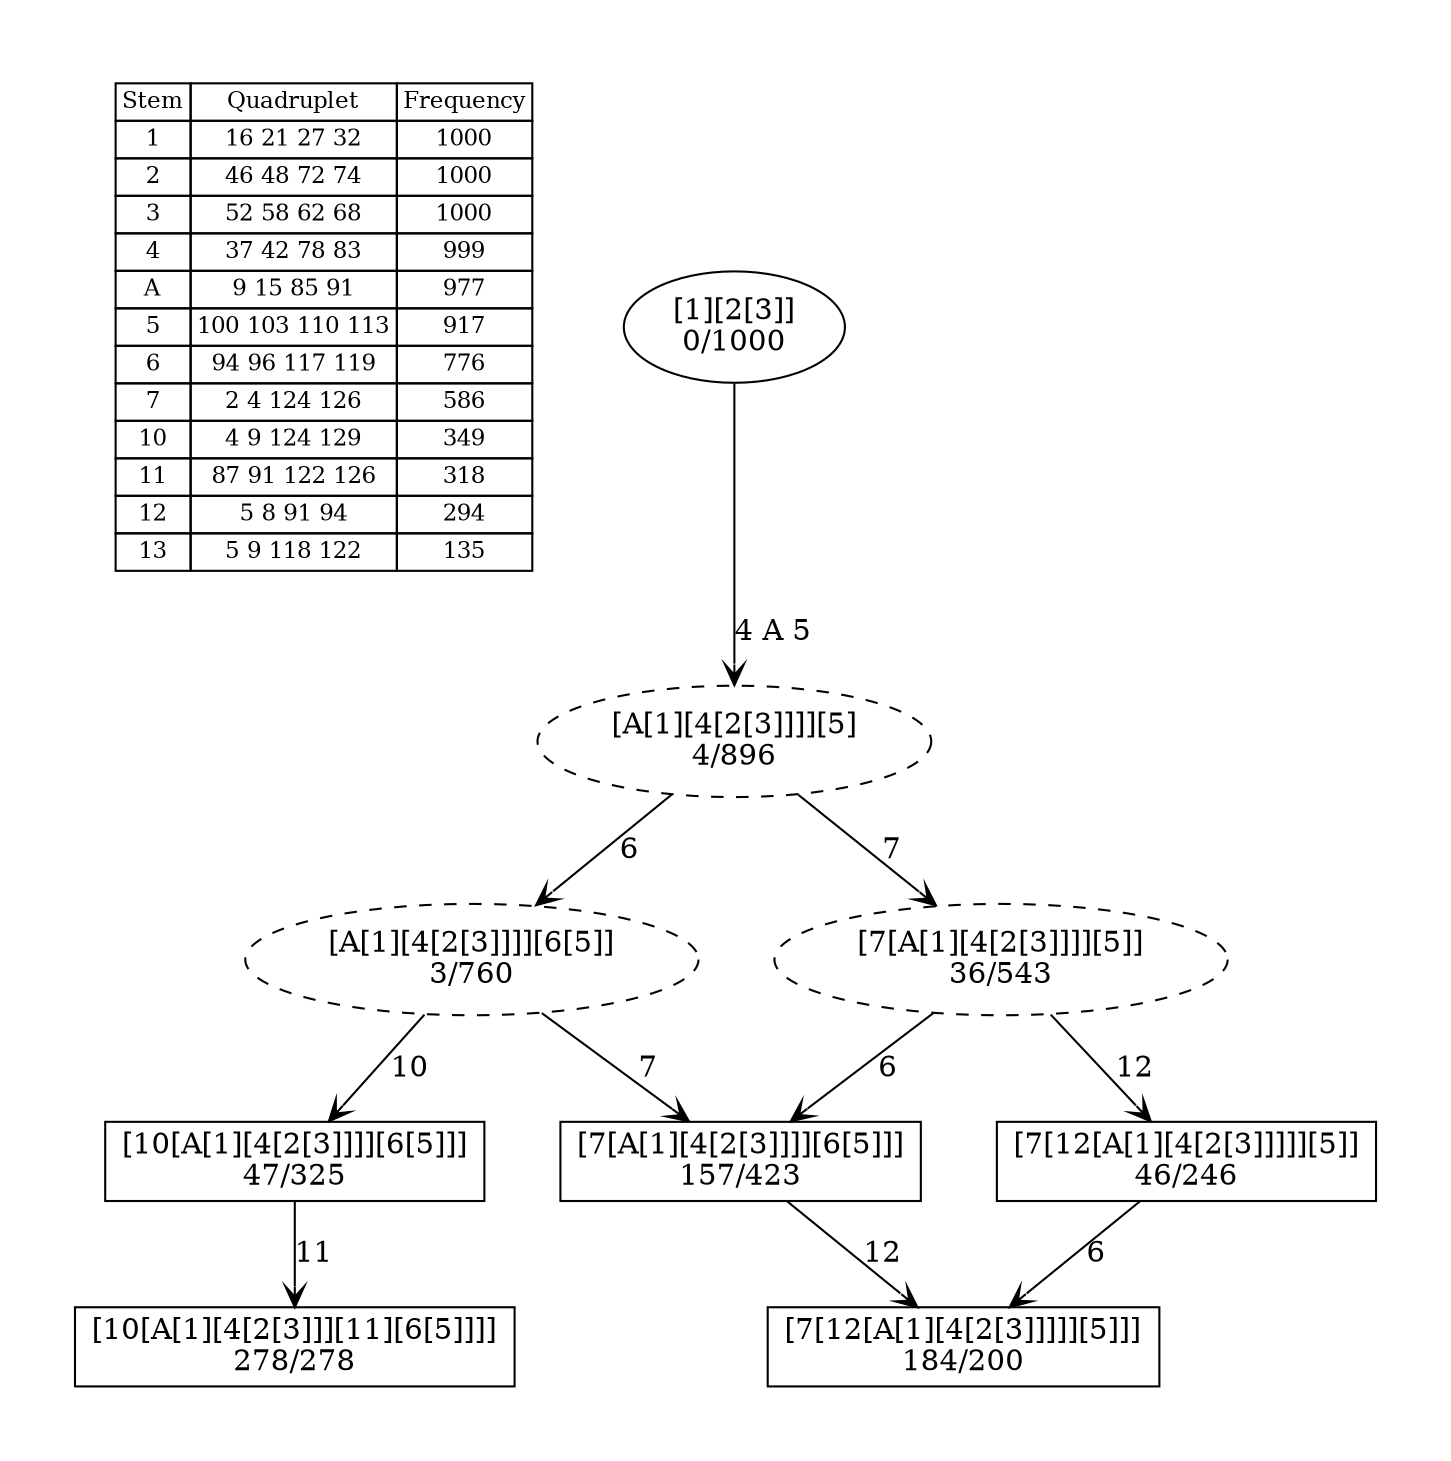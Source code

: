 digraph G {
	pad = 0.5;
	nodesep = 0.5;
"legend" [label = < <table border="0" cellborder="1" cellspacing="0"><tr><td>Stem</td><td>Quadruplet</td><td>Frequency</td></tr>
<tr><td>1</td><td>16 21 27 32</td><td>1000</td></tr>
<tr><td>2</td><td>46 48 72 74</td><td>1000</td></tr>
<tr><td>3</td><td>52 58 62 68</td><td>1000</td></tr>
<tr><td>4</td><td>37 42 78 83</td><td>999</td></tr>
<tr><td>A</td><td>9 15 85 91</td><td>977</td></tr>
<tr><td>5</td><td>100 103 110 113</td><td>917</td></tr>
<tr><td>6</td><td>94 96 117 119</td><td>776</td></tr>
<tr><td>7</td><td>2 4 124 126</td><td>586</td></tr>
<tr><td>10</td><td>4 9 124 129</td><td>349</td></tr>
<tr><td>11</td><td>87 91 122 126</td><td>318</td></tr>
<tr><td>12</td><td>5 8 91 94</td><td>294</td></tr>
<tr><td>13</td><td>5 9 118 122</td><td>135</td></tr>
</table>>, shape = plaintext, fontsize=11];
"1 2 3 4 A 5 6 10 11 " [shape = box];
"1 2 3 4 A 5 6 7 12 " [shape = box];
"1 2 3 4 A 5 6 7 " [shape = box];
"1 2 3 4 A 5 6 10 " [shape = box];
"1 2 3 4 A 5 7 12 " [shape = box];
"1 2 3 4 A 5 6 " [style = dashed];
"1 2 3 4 A 5 " [style = dashed];
"1 2 3 4 A 5 7 " [style = dashed];
"1 2 3 4 A 5 6 10 11 " [label = "[10[A[1][4[2[3]]][11][6[5]]]]\n278/278"];
"1 2 3 4 A 5 6 7 12 " [label = "[7[12[A[1][4[2[3]]]]][5]]]\n184/200"];
"1 2 3 4 A 5 6 7 " [label = "[7[A[1][4[2[3]]]][6[5]]]\n157/423"];
"1 2 3 4 A 5 6 10 " [label = "[10[A[1][4[2[3]]]][6[5]]]\n47/325"];
"1 2 3 4 A 5 7 12 " [label = "[7[12[A[1][4[2[3]]]]][5]]\n46/246"];
"1 2 3 4 A 5 6 " [label = "[A[1][4[2[3]]]][6[5]]\n3/760"];
"1 2 3 4 A 5 " [label = "[A[1][4[2[3]]]][5]\n4/896"];
"1 2 3 4 A 5 7 " [label = "[7[A[1][4[2[3]]]][5]]\n36/543"];
"1 2 3 " [label = "[1][2[3]]\n0/1000"];
"1 2 3 4 A 5 6 7 " -> "1 2 3 4 A 5 6 7 12 " [label = "12 ", arrowhead = vee];
"1 2 3 4 A 5 6 10 " -> "1 2 3 4 A 5 6 10 11 " [label = "11 ", arrowhead = vee];
"1 2 3 4 A 5 7 12 " -> "1 2 3 4 A 5 6 7 12 " [label = "6 ", arrowhead = vee];
"1 2 3 4 A 5 6 " -> "1 2 3 4 A 5 6 7 " [label = "7 ", arrowhead = vee];
"1 2 3 4 A 5 6 " -> "1 2 3 4 A 5 6 10 " [label = "10 ", arrowhead = vee];
"1 2 3 4 A 5 " -> "1 2 3 4 A 5 6 " [label = "6 ", arrowhead = vee];
"1 2 3 4 A 5 " -> "1 2 3 4 A 5 7 " [label = "7 ", arrowhead = vee];
"1 2 3 4 A 5 7 " -> "1 2 3 4 A 5 6 7 " [label = "6 ", arrowhead = vee];
"1 2 3 4 A 5 7 " -> "1 2 3 4 A 5 7 12 " [label = "12 ", arrowhead = vee];
"1 2 3 " -> "1 2 3 4 A 5 " [label = "4 A 5 ", arrowhead = vee];
}
